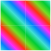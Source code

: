 <?xml version="1.0"?>
<!DOCTYPE ipe SYSTEM "ipe.dtd">
<ipe version="70107" creator="Ipe 7.1.10">
<info created="D:20150616165342" modified="D:20170607143453"/>
<preamble>\usepackage[scaled=1.61]{inconsolata}
\renewcommand*\familydefault{\ttdefault} %% Only if the base font of the document is to be typewriter style
\usepackage[T1]{fontenc}</preamble>
<ipestyle name="basic">
<symbol name="arrow/arc(spx)">
<path stroke="sym-stroke" fill="sym-stroke" pen="sym-pen">
0 0 m
-1 0.333 l
-1 -0.333 l
h
</path>
</symbol>
<symbol name="arrow/farc(spx)">
<path stroke="sym-stroke" fill="white" pen="sym-pen">
0 0 m
-1 0.333 l
-1 -0.333 l
h
</path>
</symbol>
<symbol name="arrow/ptarc(spx)">
<path stroke="sym-stroke" fill="sym-stroke" pen="sym-pen">
0 0 m
-1 0.333 l
-0.8 0 l
-1 -0.333 l
h
</path>
</symbol>
<symbol name="arrow/fptarc(spx)">
<path stroke="sym-stroke" fill="white" pen="sym-pen">
0 0 m
-1 0.333 l
-0.8 0 l
-1 -0.333 l
h
</path>
</symbol>
<symbol name="mark/circle(sx)" transformations="translations">
<path fill="sym-stroke">
0.6 0 0 0.6 0 0 e
0.4 0 0 0.4 0 0 e
</path>
</symbol>
<symbol name="mark/disk(sx)" transformations="translations">
<path fill="sym-stroke">
0.6 0 0 0.6 0 0 e
</path>
</symbol>
<symbol name="mark/fdisk(sfx)" transformations="translations">
<group>
<path fill="sym-fill">
0.5 0 0 0.5 0 0 e
</path>
<path fill="sym-stroke" fillrule="eofill">
0.6 0 0 0.6 0 0 e
0.4 0 0 0.4 0 0 e
</path>
</group>
</symbol>
<symbol name="mark/box(sx)" transformations="translations">
<path fill="sym-stroke" fillrule="eofill">
-0.6 -0.6 m
0.6 -0.6 l
0.6 0.6 l
-0.6 0.6 l
h
-0.4 -0.4 m
0.4 -0.4 l
0.4 0.4 l
-0.4 0.4 l
h
</path>
</symbol>
<symbol name="mark/square(sx)" transformations="translations">
<path fill="sym-stroke">
-0.6 -0.6 m
0.6 -0.6 l
0.6 0.6 l
-0.6 0.6 l
h
</path>
</symbol>
<symbol name="mark/fsquare(sfx)" transformations="translations">
<group>
<path fill="sym-fill">
-0.5 -0.5 m
0.5 -0.5 l
0.5 0.5 l
-0.5 0.5 l
h
</path>
<path fill="sym-stroke" fillrule="eofill">
-0.6 -0.6 m
0.6 -0.6 l
0.6 0.6 l
-0.6 0.6 l
h
-0.4 -0.4 m
0.4 -0.4 l
0.4 0.4 l
-0.4 0.4 l
h
</path>
</group>
</symbol>
<symbol name="mark/cross(sx)" transformations="translations">
<group>
<path fill="sym-stroke">
-0.43 -0.57 m
0.57 0.43 l
0.43 0.57 l
-0.57 -0.43 l
h
</path>
<path fill="sym-stroke">
-0.43 0.57 m
0.57 -0.43 l
0.43 -0.57 l
-0.57 0.43 l
h
</path>
</group>
</symbol>
<symbol name="arrow/fnormal(spx)">
<path stroke="sym-stroke" fill="white" pen="sym-pen">
0 0 m
-1 0.333 l
-1 -0.333 l
h
</path>
</symbol>
<symbol name="arrow/pointed(spx)">
<path stroke="sym-stroke" fill="sym-stroke" pen="sym-pen">
0 0 m
-1 0.333 l
-0.8 0 l
-1 -0.333 l
h
</path>
</symbol>
<symbol name="arrow/fpointed(spx)">
<path stroke="sym-stroke" fill="white" pen="sym-pen">
0 0 m
-1 0.333 l
-0.8 0 l
-1 -0.333 l
h
</path>
</symbol>
<symbol name="arrow/linear(spx)">
<path stroke="sym-stroke" pen="sym-pen">
-1 0.333 m
0 0 l
-1 -0.333 l
</path>
</symbol>
<symbol name="arrow/fdouble(spx)">
<path stroke="sym-stroke" fill="white" pen="sym-pen">
0 0 m
-1 0.333 l
-1 -0.333 l
h
-1 0 m
-2 0.333 l
-2 -0.333 l
h
</path>
</symbol>
<symbol name="arrow/double(spx)">
<path stroke="sym-stroke" fill="sym-stroke" pen="sym-pen">
0 0 m
-1 0.333 l
-1 -0.333 l
h
-1 0 m
-2 0.333 l
-2 -0.333 l
h
</path>
</symbol>
<pen name="heavier" value="0.8"/>
<pen name="fat" value="1.2"/>
<pen name="ultrafat" value="2"/>
<symbolsize name="large" value="5"/>
<symbolsize name="small" value="2"/>
<symbolsize name="tiny" value="1.1"/>
<arrowsize name="large" value="10"/>
<arrowsize name="small" value="5"/>
<arrowsize name="tiny" value="3"/>
<color name="yellow" value="1 1 0"/>
<color name="int" value="0 0.8 0.2"/>
<color name="float" value="0 0.5 1"/>
<color name="str" value="1 0.19 0.06"/>
<color name="range" value="1 0.67 0"/>
<color name="notype" value="0.4"/>
<color name="hole" value="0.827"/>
<color name="border" value="0.663"/>
<color name="bool" value="1 0.16 1"/>
<color name="stmt" value="0.57 0.64 0.569"/>
<color name="graphics" value="1 0.4 0.7"/>
<color name="graphwin" value="0 0.9 0.9"/>
<color name="turtle" value="0.25 0.88 0.82"/>
<dashstyle name="dashed" value="[4] 0"/>
<dashstyle name="dotted" value="[1 3] 0"/>
<dashstyle name="dash dotted" value="[4 2 1 2] 0"/>
<dashstyle name="dash dot dotted" value="[4 2 1 2 1 2] 0"/>
<textsize name="large" value="\large"/>
<textsize name="small" value="\small"/>
<textsize name="tiny" value="\tiny"/>
<textsize name="Large" value="\Large"/>
<textsize name="LARGE" value="\LARGE"/>
<textsize name="huge" value="\huge"/>
<textsize name="Huge" value="\Huge"/>
<textsize name="footnote" value="\footnotesize"/>
<textstyle name="center" begin="\begin{center}" end="\end{center}"/>
<textstyle name="itemize" begin="\begin{itemize}" end="\end{itemize}"/>
<textstyle name="item" begin="\begin{itemize}\item{}" end="\end{itemize}"/>
<gridsize name="4 pts" value="4"/>
<gridsize name="8 pts (~3 mm)" value="8"/>
<gridsize name="16 pts (~6 mm)" value="16"/>
<gridsize name="32 pts (~12 mm)" value="32"/>
<gridsize name="10 pts (~3.5 mm)" value="10"/>
<gridsize name="20 pts (~7 mm)" value="20"/>
<gridsize name="14 pts (~5 mm)" value="14"/>
<gridsize name="28 pts (~10 mm)" value="28"/>
<gridsize name="56 pts (~20 mm)" value="56"/>
<gridsize name="2 pts" value="2"/>
<gridsize name="1 pt" value="1"/>
<gridsize name="3 pts" value="3"/>
<gridsize name="6 pts" value="6"/>
<gridsize name="12 pts" value="12"/>
<anglesize name="90 deg" value="90"/>
<anglesize name="60 deg" value="60"/>
<anglesize name="45 deg" value="45"/>
<anglesize name="30 deg" value="30"/>
<anglesize name="22.5 deg" value="22.5"/>
<opacity name="10%" value="0.1"/>
<opacity name="30%" value="0.3"/>
<opacity name="50%" value="0.5"/>
<opacity name="75%" value="0.75"/>
<gradient name="rainbow1" type="axial" coords="0 0 100 100" extend="yes">
 <stop offset="0" color="1 0.19 0.06"/>
 <stop offset="0.167" color="0.47 0.87 0.13"/>
 <stop offset="0.333" color="0 0.8 0.2"/>
 <stop offset="0.5" color="0.25 0.88 0.82"/>
 <stop offset="0.667" color="0 0.5 1"/>
 <stop offset="0.833" color="1 0.16 1"/>
 <stop offset="1" color="1 0.19 0.06"/>
</gradient>
<gradient name="rainbow2" type="axial" coords="0 0 100 100" extend="yes">
 <stop offset="0" color="0.25 0.88 0.82"/>
 <stop offset="0.167" color="0 0.5 1"/>
 <stop offset="0.333" color="1 0.16 1"/>
 <stop offset="0.5" color="1 0.19 0.06"/>
 <stop offset="0.667" color="0.47 0.87 0.13"/>
 <stop offset="0.833" color="0 0.8 0.2"/>
 <stop offset="1" color="0.25 0.88 0.82"/>
</gradient>
<gradient name="rainbowW1" type="axial" coords="0 0 100 100" extend="yes">
 <stop offset="0" color="1"/>
 <stop offset="0.083" color="1 0.19 0.06"/>
 <stop offset="0.25" color="0.47 0.87 0.13"/>
 <stop offset="0.417" color="0 0.8 0.2"/>
 <stop offset="0.583" color="0.25 0.88 0.82"/>
 <stop offset="0.75" color="0 0.5 1"/>
 <stop offset="0.917" color="1 0.16 1"/>
 <stop offset="1" color="1"/>
</gradient>
<gradient name="rainbowW2" type="axial" coords="0 0 100 100" extend="yes">
 <stop offset="0" color="0.13 0.84 0.51"/>
 <stop offset="0.083" color="0.25 0.88 0.82"/>
 <stop offset="0.25" color="0 0.5 1"/>
 <stop offset="0.417" color="1 0.16 1"/>
 <stop offset="0.583" color="1 0.19 0.06"/>
 <stop offset="0.75" color="0.47 0.87 0.13"/>
 <stop offset="0.917" color="0 0.8 0.2"/>
 <stop offset="1" color="0.13 0.84 0.51"/>
</gradient>
<gradient name="rainbowX1" type="axial" coords="0 0 100 100" extend="yes">
 <stop offset="0" color="1"/>
 <stop offset="0.125" color="1 0.19 0.06"/>
 <stop offset="0.275" color="0.47 0.87 0.13"/>
 <stop offset="0.425" color="0 0.8 0.2"/>
 <stop offset="0.575" color="0.25 0.88 0.82"/>
 <stop offset="0.725" color="0 0.5 1"/>
 <stop offset="0.875" color="1 0.16 1"/>
 <stop offset="1" color="1"/>
</gradient>
<gradient name="rainbowX2" type="axial" coords="0 0 100 100" extend="yes">
 <stop offset="0" color="0.13 0.84 0.51"/>
 <stop offset="0.075" color="0.25 0.88 0.82"/>
 <stop offset="0.225" color="0 0.5 1"/>
 <stop offset="0.375" color="1 0.16 1"/>
 <stop offset="0.625" color="1 0.19 0.06"/>
 <stop offset="0.775" color="0.47 0.87 0.13"/>
 <stop offset="0.925" color="0 0.8 0.2"/>
 <stop offset="1" color="0.13 0.84 0.51"/>
</gradient>
<tiling name="falling" angle="-60" step="4" width="1"/>
<tiling name="rising" angle="30" step="4" width="1"/>
</ipestyle>
<page>
<layer name="alpha"/>
<view layers="alpha" active="alpha"/>
<path layer="alpha" matrix="0.09 0 0 0.09 228 138.1" fill="1" gradient="rainbow2">
0 0 m
100 0 l
100 100 l
0 100 l
h
</path>
<path matrix="0.09 0 0 0.09 228 147" fill="1" gradient="rainbow1">
0 0 m
100 0 l
100 100 l
0 100 l
h
</path>
<path matrix="0.09 0 0 0.09 236.9 147" fill="1" gradient="rainbow2">
0 0 m
100 0 l
100 100 l
0 100 l
h
</path>
<path matrix="0.09 0 0 0.09 236.9 138.1" fill="1" gradient="rainbow1">
0 0 m
100 0 l
100 100 l
0 100 l
h
</path>
</page>
</ipe>
